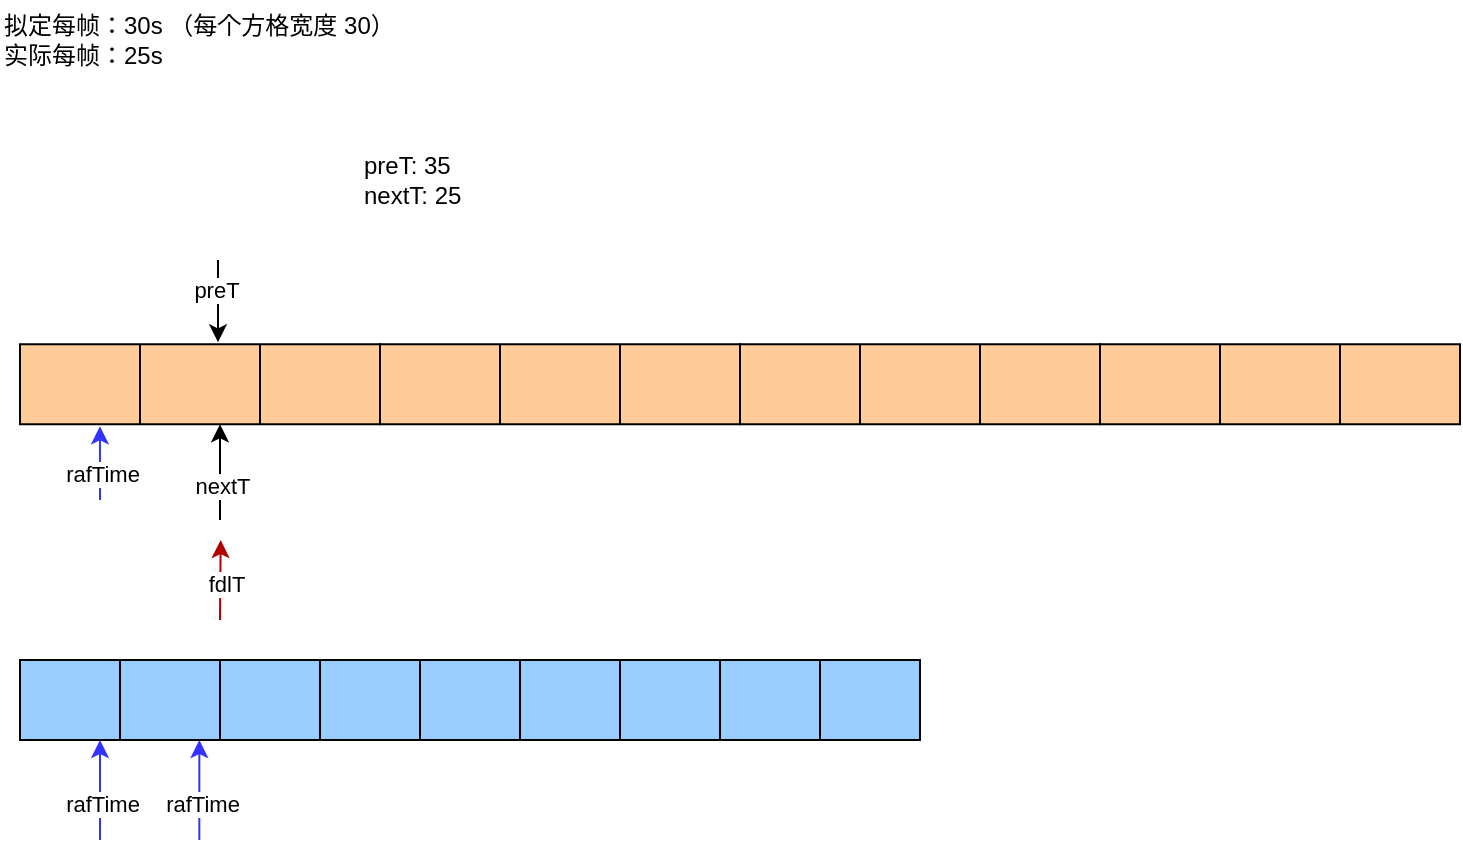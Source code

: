 <mxfile version="14.3.2" type="github"><diagram id="XtqSGPoO22MZLJ__J1ce" name="Page-1"><mxGraphModel dx="1184" dy="691" grid="1" gridSize="10" guides="1" tooltips="1" connect="1" arrows="1" fold="1" page="1" pageScale="1" pageWidth="827" pageHeight="1169" math="0" shadow="0"><root><mxCell id="0"/><mxCell id="1" parent="0"/><mxCell id="g-BjZ6uiKAOLLgh8AtG2-3" value="" style="shape=table;html=1;whiteSpace=wrap;startSize=0;container=1;collapsible=0;childLayout=tableLayout;fillColor=#99CCFF;" parent="1" vertex="1"><mxGeometry x="190" y="370" width="150" height="40" as="geometry"/></mxCell><mxCell id="g-BjZ6uiKAOLLgh8AtG2-4" value="" style="shape=partialRectangle;html=1;whiteSpace=wrap;collapsible=0;dropTarget=0;pointerEvents=0;fillColor=none;top=0;left=0;bottom=0;right=0;points=[[0,0.5],[1,0.5]];portConstraint=eastwest;" parent="g-BjZ6uiKAOLLgh8AtG2-3" vertex="1"><mxGeometry width="150" height="40" as="geometry"/></mxCell><mxCell id="g-BjZ6uiKAOLLgh8AtG2-5" value="" style="shape=partialRectangle;html=1;whiteSpace=wrap;connectable=0;fillColor=none;top=0;left=0;bottom=0;right=0;overflow=hidden;" parent="g-BjZ6uiKAOLLgh8AtG2-4" vertex="1"><mxGeometry width="50" height="40" as="geometry"/></mxCell><mxCell id="g-BjZ6uiKAOLLgh8AtG2-6" value="" style="shape=partialRectangle;html=1;whiteSpace=wrap;connectable=0;fillColor=none;top=0;left=0;bottom=0;right=0;overflow=hidden;" parent="g-BjZ6uiKAOLLgh8AtG2-4" vertex="1"><mxGeometry x="50" width="50" height="40" as="geometry"/></mxCell><mxCell id="g-BjZ6uiKAOLLgh8AtG2-7" value="" style="shape=partialRectangle;html=1;whiteSpace=wrap;connectable=0;fillColor=none;top=0;left=0;bottom=0;right=0;overflow=hidden;" parent="g-BjZ6uiKAOLLgh8AtG2-4" vertex="1"><mxGeometry x="100" width="50" height="40" as="geometry"/></mxCell><mxCell id="g-BjZ6uiKAOLLgh8AtG2-16" value="" style="shape=table;html=1;whiteSpace=wrap;startSize=0;container=1;collapsible=0;childLayout=tableLayout;fillColor=#99CCFF;" parent="1" vertex="1"><mxGeometry x="40" y="370" width="150.0" height="40" as="geometry"/></mxCell><mxCell id="g-BjZ6uiKAOLLgh8AtG2-17" value="" style="shape=partialRectangle;html=1;whiteSpace=wrap;collapsible=0;dropTarget=0;pointerEvents=0;fillColor=none;top=0;left=0;bottom=0;right=0;points=[[0,0.5],[1,0.5]];portConstraint=eastwest;" parent="g-BjZ6uiKAOLLgh8AtG2-16" vertex="1"><mxGeometry width="150.0" height="40" as="geometry"/></mxCell><mxCell id="g-BjZ6uiKAOLLgh8AtG2-18" value="" style="shape=partialRectangle;html=1;whiteSpace=wrap;connectable=0;fillColor=none;top=0;left=0;bottom=0;right=0;overflow=hidden;" parent="g-BjZ6uiKAOLLgh8AtG2-17" vertex="1"><mxGeometry width="50" height="40" as="geometry"/></mxCell><mxCell id="g-BjZ6uiKAOLLgh8AtG2-19" value="" style="shape=partialRectangle;html=1;whiteSpace=wrap;connectable=0;fillColor=none;top=0;left=0;bottom=0;right=0;overflow=hidden;" parent="g-BjZ6uiKAOLLgh8AtG2-17" vertex="1"><mxGeometry x="50" width="50" height="40" as="geometry"/></mxCell><mxCell id="g-BjZ6uiKAOLLgh8AtG2-20" value="" style="shape=partialRectangle;html=1;whiteSpace=wrap;connectable=0;fillColor=none;top=0;left=0;bottom=0;right=0;overflow=hidden;" parent="g-BjZ6uiKAOLLgh8AtG2-17" vertex="1"><mxGeometry x="100" width="50" height="40" as="geometry"/></mxCell><mxCell id="g-BjZ6uiKAOLLgh8AtG2-21" value="" style="shape=table;html=1;whiteSpace=wrap;startSize=0;container=1;collapsible=0;childLayout=tableLayout;fillColor=#FFCC99;" parent="1" vertex="1"><mxGeometry x="580" y="212.15" width="180" height="40" as="geometry"/></mxCell><mxCell id="g-BjZ6uiKAOLLgh8AtG2-22" value="" style="shape=partialRectangle;html=1;whiteSpace=wrap;collapsible=0;dropTarget=0;pointerEvents=0;fillColor=none;top=0;left=0;bottom=0;right=0;points=[[0,0.5],[1,0.5]];portConstraint=eastwest;" parent="g-BjZ6uiKAOLLgh8AtG2-21" vertex="1"><mxGeometry width="180" height="40" as="geometry"/></mxCell><mxCell id="g-BjZ6uiKAOLLgh8AtG2-23" value="" style="shape=partialRectangle;html=1;whiteSpace=wrap;connectable=0;fillColor=none;top=0;left=0;bottom=0;right=0;overflow=hidden;" parent="g-BjZ6uiKAOLLgh8AtG2-22" vertex="1"><mxGeometry width="60" height="40" as="geometry"/></mxCell><mxCell id="g-BjZ6uiKAOLLgh8AtG2-24" value="" style="shape=partialRectangle;html=1;whiteSpace=wrap;connectable=0;fillColor=none;top=0;left=0;bottom=0;right=0;overflow=hidden;" parent="g-BjZ6uiKAOLLgh8AtG2-22" vertex="1"><mxGeometry x="60" width="60" height="40" as="geometry"/></mxCell><mxCell id="g-BjZ6uiKAOLLgh8AtG2-25" value="" style="shape=partialRectangle;html=1;whiteSpace=wrap;connectable=0;fillColor=none;top=0;left=0;bottom=0;right=0;overflow=hidden;" parent="g-BjZ6uiKAOLLgh8AtG2-22" vertex="1"><mxGeometry x="120" width="60" height="40" as="geometry"/></mxCell><mxCell id="g-BjZ6uiKAOLLgh8AtG2-26" value="" style="shape=table;html=1;whiteSpace=wrap;startSize=0;container=1;collapsible=0;childLayout=tableLayout;fillColor=#FFCC99;" parent="1" vertex="1"><mxGeometry x="220" y="212.15" width="180" height="40" as="geometry"/></mxCell><mxCell id="g-BjZ6uiKAOLLgh8AtG2-27" value="" style="shape=partialRectangle;html=1;whiteSpace=wrap;collapsible=0;dropTarget=0;pointerEvents=0;fillColor=none;top=0;left=0;bottom=0;right=0;points=[[0,0.5],[1,0.5]];portConstraint=eastwest;" parent="g-BjZ6uiKAOLLgh8AtG2-26" vertex="1"><mxGeometry width="180" height="40" as="geometry"/></mxCell><mxCell id="g-BjZ6uiKAOLLgh8AtG2-28" value="" style="shape=partialRectangle;html=1;whiteSpace=wrap;connectable=0;fillColor=none;top=0;left=0;bottom=0;right=0;overflow=hidden;" parent="g-BjZ6uiKAOLLgh8AtG2-27" vertex="1"><mxGeometry width="60" height="40" as="geometry"/></mxCell><mxCell id="g-BjZ6uiKAOLLgh8AtG2-29" value="" style="shape=partialRectangle;html=1;whiteSpace=wrap;connectable=0;fillColor=none;top=0;left=0;bottom=0;right=0;overflow=hidden;" parent="g-BjZ6uiKAOLLgh8AtG2-27" vertex="1"><mxGeometry x="60" width="60" height="40" as="geometry"/></mxCell><mxCell id="g-BjZ6uiKAOLLgh8AtG2-30" value="" style="shape=partialRectangle;html=1;whiteSpace=wrap;connectable=0;fillColor=none;top=0;left=0;bottom=0;right=0;overflow=hidden;" parent="g-BjZ6uiKAOLLgh8AtG2-27" vertex="1"><mxGeometry x="120" width="60" height="40" as="geometry"/></mxCell><mxCell id="g-BjZ6uiKAOLLgh8AtG2-31" value="" style="shape=table;html=1;whiteSpace=wrap;startSize=0;container=1;collapsible=0;childLayout=tableLayout;fillColor=#FFCC99;" parent="1" vertex="1"><mxGeometry x="40" y="212.15" width="180" height="40" as="geometry"/></mxCell><mxCell id="g-BjZ6uiKAOLLgh8AtG2-32" value="" style="shape=partialRectangle;html=1;whiteSpace=wrap;collapsible=0;dropTarget=0;pointerEvents=0;fillColor=none;top=0;left=0;bottom=0;right=0;points=[[0,0.5],[1,0.5]];portConstraint=eastwest;" parent="g-BjZ6uiKAOLLgh8AtG2-31" vertex="1"><mxGeometry width="180" height="40" as="geometry"/></mxCell><mxCell id="g-BjZ6uiKAOLLgh8AtG2-33" value="" style="shape=partialRectangle;html=1;whiteSpace=wrap;connectable=0;fillColor=none;top=0;left=0;bottom=0;right=0;overflow=hidden;" parent="g-BjZ6uiKAOLLgh8AtG2-32" vertex="1"><mxGeometry width="60" height="40" as="geometry"/></mxCell><mxCell id="g-BjZ6uiKAOLLgh8AtG2-34" value="" style="shape=partialRectangle;html=1;whiteSpace=wrap;connectable=0;fillColor=none;top=0;left=0;bottom=0;right=0;overflow=hidden;" parent="g-BjZ6uiKAOLLgh8AtG2-32" vertex="1"><mxGeometry x="60" width="60" height="40" as="geometry"/></mxCell><mxCell id="g-BjZ6uiKAOLLgh8AtG2-35" value="" style="shape=partialRectangle;html=1;whiteSpace=wrap;connectable=0;fillColor=none;top=0;left=0;bottom=0;right=0;overflow=hidden;" parent="g-BjZ6uiKAOLLgh8AtG2-32" vertex="1"><mxGeometry x="120" width="60" height="40" as="geometry"/></mxCell><mxCell id="g-BjZ6uiKAOLLgh8AtG2-36" value="" style="shape=table;html=1;whiteSpace=wrap;startSize=0;container=1;collapsible=0;childLayout=tableLayout;fillColor=#FFCC99;" parent="1" vertex="1"><mxGeometry x="400" y="212.15" width="180" height="40" as="geometry"/></mxCell><mxCell id="g-BjZ6uiKAOLLgh8AtG2-37" value="" style="shape=partialRectangle;html=1;whiteSpace=wrap;collapsible=0;dropTarget=0;pointerEvents=0;fillColor=none;top=0;left=0;bottom=0;right=0;points=[[0,0.5],[1,0.5]];portConstraint=eastwest;" parent="g-BjZ6uiKAOLLgh8AtG2-36" vertex="1"><mxGeometry width="180" height="40" as="geometry"/></mxCell><mxCell id="g-BjZ6uiKAOLLgh8AtG2-38" value="" style="shape=partialRectangle;html=1;whiteSpace=wrap;connectable=0;fillColor=none;top=0;left=0;bottom=0;right=0;overflow=hidden;" parent="g-BjZ6uiKAOLLgh8AtG2-37" vertex="1"><mxGeometry width="60" height="40" as="geometry"/></mxCell><mxCell id="g-BjZ6uiKAOLLgh8AtG2-39" value="" style="shape=partialRectangle;html=1;whiteSpace=wrap;connectable=0;fillColor=none;top=0;left=0;bottom=0;right=0;overflow=hidden;" parent="g-BjZ6uiKAOLLgh8AtG2-37" vertex="1"><mxGeometry x="60" width="60" height="40" as="geometry"/></mxCell><mxCell id="g-BjZ6uiKAOLLgh8AtG2-40" value="" style="shape=partialRectangle;html=1;whiteSpace=wrap;connectable=0;fillColor=none;top=0;left=0;bottom=0;right=0;overflow=hidden;" parent="g-BjZ6uiKAOLLgh8AtG2-37" vertex="1"><mxGeometry x="120" width="60" height="40" as="geometry"/></mxCell><mxCell id="g-BjZ6uiKAOLLgh8AtG2-41" value="" style="shape=table;html=1;whiteSpace=wrap;startSize=0;container=1;collapsible=0;childLayout=tableLayout;fillColor=#99CCFF;" parent="1" vertex="1"><mxGeometry x="340" y="370" width="150" height="40" as="geometry"/></mxCell><mxCell id="g-BjZ6uiKAOLLgh8AtG2-42" value="" style="shape=partialRectangle;html=1;whiteSpace=wrap;collapsible=0;dropTarget=0;pointerEvents=0;fillColor=none;top=0;left=0;bottom=0;right=0;points=[[0,0.5],[1,0.5]];portConstraint=eastwest;" parent="g-BjZ6uiKAOLLgh8AtG2-41" vertex="1"><mxGeometry width="150" height="40" as="geometry"/></mxCell><mxCell id="g-BjZ6uiKAOLLgh8AtG2-43" value="" style="shape=partialRectangle;html=1;whiteSpace=wrap;connectable=0;fillColor=none;top=0;left=0;bottom=0;right=0;overflow=hidden;" parent="g-BjZ6uiKAOLLgh8AtG2-42" vertex="1"><mxGeometry width="50" height="40" as="geometry"/></mxCell><mxCell id="g-BjZ6uiKAOLLgh8AtG2-44" value="" style="shape=partialRectangle;html=1;whiteSpace=wrap;connectable=0;fillColor=none;top=0;left=0;bottom=0;right=0;overflow=hidden;" parent="g-BjZ6uiKAOLLgh8AtG2-42" vertex="1"><mxGeometry x="50" width="50" height="40" as="geometry"/></mxCell><mxCell id="g-BjZ6uiKAOLLgh8AtG2-45" value="" style="shape=partialRectangle;html=1;whiteSpace=wrap;connectable=0;fillColor=none;top=0;left=0;bottom=0;right=0;overflow=hidden;" parent="g-BjZ6uiKAOLLgh8AtG2-42" vertex="1"><mxGeometry x="100" width="50" height="40" as="geometry"/></mxCell><mxCell id="g-BjZ6uiKAOLLgh8AtG2-51" value="" style="endArrow=classic;html=1;entryX=0.222;entryY=1.025;entryDx=0;entryDy=0;entryPerimeter=0;fillColor=#f8cecc;strokeColor=#3333FF;" parent="1" target="g-BjZ6uiKAOLLgh8AtG2-32" edge="1"><mxGeometry width="50" height="50" relative="1" as="geometry"><mxPoint x="80" y="290" as="sourcePoint"/><mxPoint x="90" y="262.15" as="targetPoint"/></mxGeometry></mxCell><mxCell id="g-BjZ6uiKAOLLgh8AtG2-53" value="rafTime" style="edgeLabel;html=1;align=center;verticalAlign=middle;resizable=0;points=[];" parent="g-BjZ6uiKAOLLgh8AtG2-51" vertex="1" connectable="0"><mxGeometry x="-0.265" y="-1" relative="1" as="geometry"><mxPoint as="offset"/></mxGeometry></mxCell><mxCell id="g-BjZ6uiKAOLLgh8AtG2-52" value="拟定每帧：30s （每个方格宽度 30）&lt;br&gt;实际每帧：25s" style="text;html=1;strokeColor=none;fillColor=none;align=left;verticalAlign=middle;whiteSpace=wrap;rounded=0;" parent="1" vertex="1"><mxGeometry x="30" y="40" width="310" height="40" as="geometry"/></mxCell><mxCell id="g-BjZ6uiKAOLLgh8AtG2-54" value="" style="endArrow=classic;html=1;entryX=0.222;entryY=1.025;entryDx=0;entryDy=0;entryPerimeter=0;" parent="1" edge="1"><mxGeometry width="50" height="50" relative="1" as="geometry"><mxPoint x="140" y="300" as="sourcePoint"/><mxPoint x="140.0" y="252.15" as="targetPoint"/></mxGeometry></mxCell><mxCell id="g-BjZ6uiKAOLLgh8AtG2-55" value="nextT" style="edgeLabel;html=1;align=center;verticalAlign=middle;resizable=0;points=[];" parent="g-BjZ6uiKAOLLgh8AtG2-54" vertex="1" connectable="0"><mxGeometry x="-0.265" y="-1" relative="1" as="geometry"><mxPoint as="offset"/></mxGeometry></mxCell><mxCell id="g-BjZ6uiKAOLLgh8AtG2-56" value="" style="endArrow=classic;html=1;entryX=0.55;entryY=-0.025;entryDx=0;entryDy=0;entryPerimeter=0;" parent="1" target="g-BjZ6uiKAOLLgh8AtG2-32" edge="1"><mxGeometry width="50" height="50" relative="1" as="geometry"><mxPoint x="139" y="170" as="sourcePoint"/><mxPoint x="180" y="90" as="targetPoint"/></mxGeometry></mxCell><mxCell id="g-BjZ6uiKAOLLgh8AtG2-57" value="preT" style="edgeLabel;html=1;align=center;verticalAlign=middle;resizable=0;points=[];" parent="g-BjZ6uiKAOLLgh8AtG2-56" vertex="1" connectable="0"><mxGeometry x="-0.265" y="-1" relative="1" as="geometry"><mxPoint as="offset"/></mxGeometry></mxCell><mxCell id="g-BjZ6uiKAOLLgh8AtG2-60" value="" style="endArrow=classic;html=1;entryX=0.222;entryY=1.025;entryDx=0;entryDy=0;entryPerimeter=0;fillColor=#f8cecc;strokeColor=#3333FF;" parent="1" edge="1"><mxGeometry width="50" height="50" relative="1" as="geometry"><mxPoint x="80" y="460" as="sourcePoint"/><mxPoint x="80.0" y="410" as="targetPoint"/></mxGeometry></mxCell><mxCell id="g-BjZ6uiKAOLLgh8AtG2-61" value="rafTime" style="edgeLabel;html=1;align=center;verticalAlign=middle;resizable=0;points=[];" parent="g-BjZ6uiKAOLLgh8AtG2-60" vertex="1" connectable="0"><mxGeometry x="-0.265" y="-1" relative="1" as="geometry"><mxPoint as="offset"/></mxGeometry></mxCell><mxCell id="g-BjZ6uiKAOLLgh8AtG2-64" value="preT: 35&lt;br&gt;nextT: 25" style="text;html=1;strokeColor=none;fillColor=none;align=left;verticalAlign=middle;whiteSpace=wrap;rounded=0;" parent="1" vertex="1"><mxGeometry x="210" y="110" width="310" height="40" as="geometry"/></mxCell><mxCell id="g-BjZ6uiKAOLLgh8AtG2-77" value="" style="endArrow=classic;html=1;fillColor=#e51400;strokeColor=#B20000;" parent="1" edge="1"><mxGeometry width="50" height="50" relative="1" as="geometry"><mxPoint x="140.0" y="350.0" as="sourcePoint"/><mxPoint x="140.34" y="310" as="targetPoint"/></mxGeometry></mxCell><mxCell id="g-BjZ6uiKAOLLgh8AtG2-79" value="fdlT" style="edgeLabel;html=1;align=center;verticalAlign=middle;resizable=0;points=[];" parent="g-BjZ6uiKAOLLgh8AtG2-77" vertex="1" connectable="0"><mxGeometry x="-0.099" y="-3" relative="1" as="geometry"><mxPoint as="offset"/></mxGeometry></mxCell><mxCell id="g-BjZ6uiKAOLLgh8AtG2-80" value="" style="endArrow=classic;html=1;entryX=0.222;entryY=1.025;entryDx=0;entryDy=0;entryPerimeter=0;fillColor=#f8cecc;strokeColor=#3333FF;" parent="1" edge="1"><mxGeometry width="50" height="50" relative="1" as="geometry"><mxPoint x="129.66" y="460.0" as="sourcePoint"/><mxPoint x="129.66" y="410.0" as="targetPoint"/></mxGeometry></mxCell><mxCell id="g-BjZ6uiKAOLLgh8AtG2-81" value="rafTime" style="edgeLabel;html=1;align=center;verticalAlign=middle;resizable=0;points=[];" parent="g-BjZ6uiKAOLLgh8AtG2-80" vertex="1" connectable="0"><mxGeometry x="-0.265" y="-1" relative="1" as="geometry"><mxPoint as="offset"/></mxGeometry></mxCell></root></mxGraphModel></diagram></mxfile>